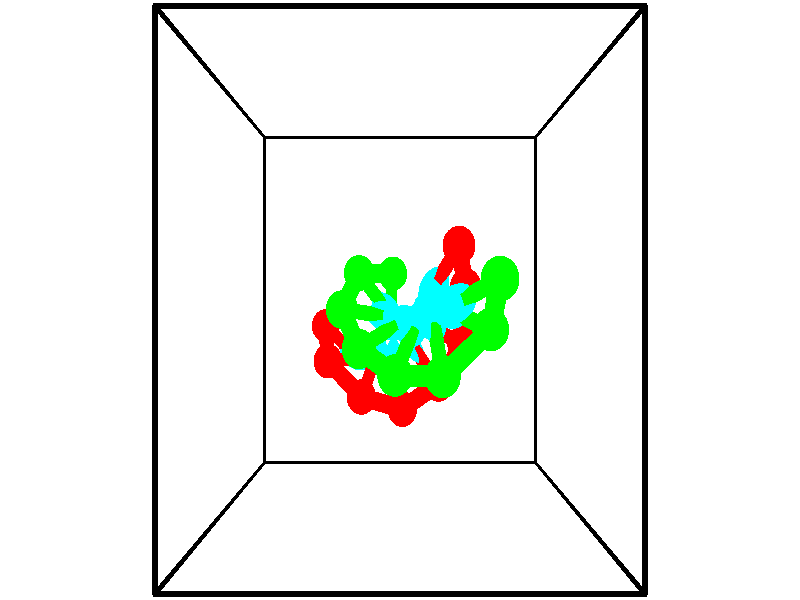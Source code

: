 // switches for output
#declare DRAW_BASES = 1; // possible values are 0, 1; only relevant for DNA ribbons
#declare DRAW_BASES_TYPE = 3; // possible values are 1, 2, 3; only relevant for DNA ribbons
#declare DRAW_FOG = 0; // set to 1 to enable fog

#include "colors.inc"

#include "transforms.inc"
background { rgb <1, 1, 1>}

#default {
   normal{
       ripples 0.25
       frequency 0.20
       turbulence 0.2
       lambda 5
   }
	finish {
		phong 0.1
		phong_size 40.
	}
}

// original window dimensions: 1024x640


// camera settings

camera {
	sky <-0, 1, 0>
	up <-0, 1, 0>
	right 1.6 * <1, 0, 0>
	location <2.5, 2.5, 11.1562>
	look_at <2.5, 2.5, 2.5>
	direction <0, 0, -8.6562>
	angle 67.0682
}


# declare cpy_camera_pos = <2.5, 2.5, 11.1562>;
# if (DRAW_FOG = 1)
fog {
	fog_type 2
	up vnormalize(cpy_camera_pos)
	color rgbt<1,1,1,0.3>
	distance 1e-5
	fog_alt 3e-3
	fog_offset 4
}
# end


// LIGHTS

# declare lum = 6;
global_settings {
	ambient_light rgb lum * <0.05, 0.05, 0.05>
	max_trace_level 15
}# declare cpy_direct_light_amount = 0.25;
light_source
{	1000 * <-1, -1, 1>,
	rgb lum * cpy_direct_light_amount
	parallel
}

light_source
{	1000 * <1, 1, -1>,
	rgb lum * cpy_direct_light_amount
	parallel
}

// strand 0

// nucleotide -1

// particle -1
sphere {
	<1.144418, 2.109633, 0.146162> 0.250000
	pigment { color rgbt <1,0,0,0> }
	no_shadow
}
cylinder {
	<1.423973, 1.852348, 0.021048>,  <1.591706, 1.697977, -0.054020>, 0.100000
	pigment { color rgbt <1,0,0,0> }
	no_shadow
}
cylinder {
	<1.423973, 1.852348, 0.021048>,  <1.144418, 2.109633, 0.146162>, 0.100000
	pigment { color rgbt <1,0,0,0> }
	no_shadow
}

// particle -1
sphere {
	<1.423973, 1.852348, 0.021048> 0.100000
	pigment { color rgbt <1,0,0,0> }
	no_shadow
}
sphere {
	0, 1
	scale<0.080000,0.200000,0.300000>
	matrix <0.453224, 0.059965, 0.889378,
		-0.553303, -0.763336, 0.333428,
		0.698888, -0.643213, -0.312783,
		1.633639, 1.659384, -0.072787>
	pigment { color rgbt <0,1,1,0> }
	no_shadow
}
cylinder {
	<1.240703, 1.608782, 0.596953>,  <1.144418, 2.109633, 0.146162>, 0.130000
	pigment { color rgbt <1,0,0,0> }
	no_shadow
}

// nucleotide -1

// particle -1
sphere {
	<1.240703, 1.608782, 0.596953> 0.250000
	pigment { color rgbt <1,0,0,0> }
	no_shadow
}
cylinder {
	<1.589268, 1.628548, 0.401729>,  <1.798406, 1.640407, 0.284595>, 0.100000
	pigment { color rgbt <1,0,0,0> }
	no_shadow
}
cylinder {
	<1.589268, 1.628548, 0.401729>,  <1.240703, 1.608782, 0.596953>, 0.100000
	pigment { color rgbt <1,0,0,0> }
	no_shadow
}

// particle -1
sphere {
	<1.589268, 1.628548, 0.401729> 0.100000
	pigment { color rgbt <1,0,0,0> }
	no_shadow
}
sphere {
	0, 1
	scale<0.080000,0.200000,0.300000>
	matrix <0.476235, 0.153407, 0.865833,
		0.117655, -0.986927, 0.110149,
		0.871411, 0.049413, -0.488059,
		1.850691, 1.643372, 0.255312>
	pigment { color rgbt <0,1,1,0> }
	no_shadow
}
cylinder {
	<1.843582, 1.124682, 0.877219>,  <1.240703, 1.608782, 0.596953>, 0.130000
	pigment { color rgbt <1,0,0,0> }
	no_shadow
}

// nucleotide -1

// particle -1
sphere {
	<1.843582, 1.124682, 0.877219> 0.250000
	pigment { color rgbt <1,0,0,0> }
	no_shadow
}
cylinder {
	<1.984619, 1.452560, 0.696652>,  <2.069242, 1.649287, 0.588312>, 0.100000
	pigment { color rgbt <1,0,0,0> }
	no_shadow
}
cylinder {
	<1.984619, 1.452560, 0.696652>,  <1.843582, 1.124682, 0.877219>, 0.100000
	pigment { color rgbt <1,0,0,0> }
	no_shadow
}

// particle -1
sphere {
	<1.984619, 1.452560, 0.696652> 0.100000
	pigment { color rgbt <1,0,0,0> }
	no_shadow
}
sphere {
	0, 1
	scale<0.080000,0.200000,0.300000>
	matrix <0.624887, 0.152835, 0.765609,
		0.696559, -0.552033, -0.458329,
		0.352593, 0.819696, -0.451417,
		2.090397, 1.698469, 0.561227>
	pigment { color rgbt <0,1,1,0> }
	no_shadow
}
cylinder {
	<2.539124, 0.960123, 0.926293>,  <1.843582, 1.124682, 0.877219>, 0.130000
	pigment { color rgbt <1,0,0,0> }
	no_shadow
}

// nucleotide -1

// particle -1
sphere {
	<2.539124, 0.960123, 0.926293> 0.250000
	pigment { color rgbt <1,0,0,0> }
	no_shadow
}
cylinder {
	<2.471321, 1.353889, 0.907572>,  <2.430640, 1.590150, 0.896339>, 0.100000
	pigment { color rgbt <1,0,0,0> }
	no_shadow
}
cylinder {
	<2.471321, 1.353889, 0.907572>,  <2.539124, 0.960123, 0.926293>, 0.100000
	pigment { color rgbt <1,0,0,0> }
	no_shadow
}

// particle -1
sphere {
	<2.471321, 1.353889, 0.907572> 0.100000
	pigment { color rgbt <1,0,0,0> }
	no_shadow
}
sphere {
	0, 1
	scale<0.080000,0.200000,0.300000>
	matrix <0.716888, 0.155750, 0.679569,
		0.676269, 0.081639, -0.732117,
		-0.169507, 0.984417, -0.046803,
		2.420469, 1.649215, 0.893531>
	pigment { color rgbt <0,1,1,0> }
	no_shadow
}
cylinder {
	<3.133165, 1.349842, 1.166496>,  <2.539124, 0.960123, 0.926293>, 0.130000
	pigment { color rgbt <1,0,0,0> }
	no_shadow
}

// nucleotide -1

// particle -1
sphere {
	<3.133165, 1.349842, 1.166496> 0.250000
	pigment { color rgbt <1,0,0,0> }
	no_shadow
}
cylinder {
	<2.877396, 1.656464, 1.190272>,  <2.723934, 1.840437, 1.204537>, 0.100000
	pigment { color rgbt <1,0,0,0> }
	no_shadow
}
cylinder {
	<2.877396, 1.656464, 1.190272>,  <3.133165, 1.349842, 1.166496>, 0.100000
	pigment { color rgbt <1,0,0,0> }
	no_shadow
}

// particle -1
sphere {
	<2.877396, 1.656464, 1.190272> 0.100000
	pigment { color rgbt <1,0,0,0> }
	no_shadow
}
sphere {
	0, 1
	scale<0.080000,0.200000,0.300000>
	matrix <0.624097, 0.472328, 0.622421,
		0.449045, 0.435086, -0.780422,
		-0.639422, 0.766555, 0.059440,
		2.685569, 1.886430, 1.208104>
	pigment { color rgbt <0,1,1,0> }
	no_shadow
}
cylinder {
	<3.525327, 1.905543, 1.259933>,  <3.133165, 1.349842, 1.166496>, 0.130000
	pigment { color rgbt <1,0,0,0> }
	no_shadow
}

// nucleotide -1

// particle -1
sphere {
	<3.525327, 1.905543, 1.259933> 0.250000
	pigment { color rgbt <1,0,0,0> }
	no_shadow
}
cylinder {
	<3.168026, 2.054474, 1.360708>,  <2.953645, 2.143832, 1.421174>, 0.100000
	pigment { color rgbt <1,0,0,0> }
	no_shadow
}
cylinder {
	<3.168026, 2.054474, 1.360708>,  <3.525327, 1.905543, 1.259933>, 0.100000
	pigment { color rgbt <1,0,0,0> }
	no_shadow
}

// particle -1
sphere {
	<3.168026, 2.054474, 1.360708> 0.100000
	pigment { color rgbt <1,0,0,0> }
	no_shadow
}
sphere {
	0, 1
	scale<0.080000,0.200000,0.300000>
	matrix <0.425827, 0.521085, 0.739690,
		0.144126, 0.768012, -0.624007,
		-0.893252, 0.372327, 0.251938,
		2.900050, 2.166172, 1.436290>
	pigment { color rgbt <0,1,1,0> }
	no_shadow
}
cylinder {
	<3.552735, 2.676759, 1.457260>,  <3.525327, 1.905543, 1.259933>, 0.130000
	pigment { color rgbt <1,0,0,0> }
	no_shadow
}

// nucleotide -1

// particle -1
sphere {
	<3.552735, 2.676759, 1.457260> 0.250000
	pigment { color rgbt <1,0,0,0> }
	no_shadow
}
cylinder {
	<3.221344, 2.543343, 1.637205>,  <3.022509, 2.463293, 1.745171>, 0.100000
	pigment { color rgbt <1,0,0,0> }
	no_shadow
}
cylinder {
	<3.221344, 2.543343, 1.637205>,  <3.552735, 2.676759, 1.457260>, 0.100000
	pigment { color rgbt <1,0,0,0> }
	no_shadow
}

// particle -1
sphere {
	<3.221344, 2.543343, 1.637205> 0.100000
	pigment { color rgbt <1,0,0,0> }
	no_shadow
}
sphere {
	0, 1
	scale<0.080000,0.200000,0.300000>
	matrix <0.313277, 0.389823, 0.865965,
		-0.464200, 0.858365, -0.218469,
		-0.828478, -0.333540, 0.449861,
		2.972800, 2.443281, 1.772163>
	pigment { color rgbt <0,1,1,0> }
	no_shadow
}
cylinder {
	<3.401655, 3.194162, 1.931652>,  <3.552735, 2.676759, 1.457260>, 0.130000
	pigment { color rgbt <1,0,0,0> }
	no_shadow
}

// nucleotide -1

// particle -1
sphere {
	<3.401655, 3.194162, 1.931652> 0.250000
	pigment { color rgbt <1,0,0,0> }
	no_shadow
}
cylinder {
	<3.175785, 2.888145, 2.055494>,  <3.040263, 2.704536, 2.129799>, 0.100000
	pigment { color rgbt <1,0,0,0> }
	no_shadow
}
cylinder {
	<3.175785, 2.888145, 2.055494>,  <3.401655, 3.194162, 1.931652>, 0.100000
	pigment { color rgbt <1,0,0,0> }
	no_shadow
}

// particle -1
sphere {
	<3.175785, 2.888145, 2.055494> 0.100000
	pigment { color rgbt <1,0,0,0> }
	no_shadow
}
sphere {
	0, 1
	scale<0.080000,0.200000,0.300000>
	matrix <0.198876, 0.237949, 0.950699,
		-0.800994, 0.598409, 0.017785,
		-0.564674, -0.765041, 0.309605,
		3.006383, 2.658633, 2.148375>
	pigment { color rgbt <0,1,1,0> }
	no_shadow
}
// strand 1

// nucleotide -1

// particle -1
sphere {
	<3.805697, 2.730934, 3.271297> 0.250000
	pigment { color rgbt <0,1,0,0> }
	no_shadow
}
cylinder {
	<3.465454, 2.577354, 3.414991>,  <3.261308, 2.485207, 3.501208>, 0.100000
	pigment { color rgbt <0,1,0,0> }
	no_shadow
}
cylinder {
	<3.465454, 2.577354, 3.414991>,  <3.805697, 2.730934, 3.271297>, 0.100000
	pigment { color rgbt <0,1,0,0> }
	no_shadow
}

// particle -1
sphere {
	<3.465454, 2.577354, 3.414991> 0.100000
	pigment { color rgbt <0,1,0,0> }
	no_shadow
}
sphere {
	0, 1
	scale<0.080000,0.200000,0.300000>
	matrix <-0.323122, -0.157282, -0.933196,
		0.414800, -0.909861, 0.009723,
		-0.850608, -0.383948, 0.359236,
		3.210272, 2.462170, 3.522762>
	pigment { color rgbt <0,1,1,0> }
	no_shadow
}
cylinder {
	<3.746967, 2.161752, 2.857082>,  <3.805697, 2.730934, 3.271297>, 0.130000
	pigment { color rgbt <0,1,0,0> }
	no_shadow
}

// nucleotide -1

// particle -1
sphere {
	<3.746967, 2.161752, 2.857082> 0.250000
	pigment { color rgbt <0,1,0,0> }
	no_shadow
}
cylinder {
	<3.400467, 2.293495, 3.007355>,  <3.192567, 2.372541, 3.097518>, 0.100000
	pigment { color rgbt <0,1,0,0> }
	no_shadow
}
cylinder {
	<3.400467, 2.293495, 3.007355>,  <3.746967, 2.161752, 2.857082>, 0.100000
	pigment { color rgbt <0,1,0,0> }
	no_shadow
}

// particle -1
sphere {
	<3.400467, 2.293495, 3.007355> 0.100000
	pigment { color rgbt <0,1,0,0> }
	no_shadow
}
sphere {
	0, 1
	scale<0.080000,0.200000,0.300000>
	matrix <-0.387488, 0.031770, -0.921327,
		-0.315380, -0.943671, 0.100101,
		-0.866250, 0.329357, 0.375681,
		3.140592, 2.392302, 3.120059>
	pigment { color rgbt <0,1,1,0> }
	no_shadow
}
cylinder {
	<3.095047, 1.612378, 2.747381>,  <3.746967, 2.161752, 2.857082>, 0.130000
	pigment { color rgbt <0,1,0,0> }
	no_shadow
}

// nucleotide -1

// particle -1
sphere {
	<3.095047, 1.612378, 2.747381> 0.250000
	pigment { color rgbt <0,1,0,0> }
	no_shadow
}
cylinder {
	<3.017319, 2.003166, 2.712128>,  <2.970681, 2.237639, 2.690976>, 0.100000
	pigment { color rgbt <0,1,0,0> }
	no_shadow
}
cylinder {
	<3.017319, 2.003166, 2.712128>,  <3.095047, 1.612378, 2.747381>, 0.100000
	pigment { color rgbt <0,1,0,0> }
	no_shadow
}

// particle -1
sphere {
	<3.017319, 2.003166, 2.712128> 0.100000
	pigment { color rgbt <0,1,0,0> }
	no_shadow
}
sphere {
	0, 1
	scale<0.080000,0.200000,0.300000>
	matrix <-0.270021, -0.139649, -0.952674,
		-0.943042, -0.161328, 0.290939,
		-0.194322, 0.976971, -0.088133,
		2.959022, 2.296257, 2.685688>
	pigment { color rgbt <0,1,1,0> }
	no_shadow
}
cylinder {
	<2.428419, 1.610355, 2.612843>,  <3.095047, 1.612378, 2.747381>, 0.130000
	pigment { color rgbt <0,1,0,0> }
	no_shadow
}

// nucleotide -1

// particle -1
sphere {
	<2.428419, 1.610355, 2.612843> 0.250000
	pigment { color rgbt <0,1,0,0> }
	no_shadow
}
cylinder {
	<2.595497, 1.944954, 2.470969>,  <2.695744, 2.145713, 2.385844>, 0.100000
	pigment { color rgbt <0,1,0,0> }
	no_shadow
}
cylinder {
	<2.595497, 1.944954, 2.470969>,  <2.428419, 1.610355, 2.612843>, 0.100000
	pigment { color rgbt <0,1,0,0> }
	no_shadow
}

// particle -1
sphere {
	<2.595497, 1.944954, 2.470969> 0.100000
	pigment { color rgbt <0,1,0,0> }
	no_shadow
}
sphere {
	0, 1
	scale<0.080000,0.200000,0.300000>
	matrix <-0.391247, -0.186730, -0.901142,
		-0.820034, 0.515173, 0.249281,
		0.417696, 0.836498, -0.354685,
		2.720806, 2.195903, 2.364563>
	pigment { color rgbt <0,1,1,0> }
	no_shadow
}
cylinder {
	<1.886906, 1.894264, 2.199493>,  <2.428419, 1.610355, 2.612843>, 0.130000
	pigment { color rgbt <0,1,0,0> }
	no_shadow
}

// nucleotide -1

// particle -1
sphere {
	<1.886906, 1.894264, 2.199493> 0.250000
	pigment { color rgbt <0,1,0,0> }
	no_shadow
}
cylinder {
	<2.226784, 2.076355, 2.093071>,  <2.430711, 2.185610, 2.029218>, 0.100000
	pigment { color rgbt <0,1,0,0> }
	no_shadow
}
cylinder {
	<2.226784, 2.076355, 2.093071>,  <1.886906, 1.894264, 2.199493>, 0.100000
	pigment { color rgbt <0,1,0,0> }
	no_shadow
}

// particle -1
sphere {
	<2.226784, 2.076355, 2.093071> 0.100000
	pigment { color rgbt <0,1,0,0> }
	no_shadow
}
sphere {
	0, 1
	scale<0.080000,0.200000,0.300000>
	matrix <-0.257258, -0.082531, -0.962812,
		-0.460257, 0.886542, 0.046985,
		0.849695, 0.455228, -0.266055,
		2.481692, 2.212924, 2.013254>
	pigment { color rgbt <0,1,1,0> }
	no_shadow
}
cylinder {
	<1.595789, 2.376475, 1.742430>,  <1.886906, 1.894264, 2.199493>, 0.130000
	pigment { color rgbt <0,1,0,0> }
	no_shadow
}

// nucleotide -1

// particle -1
sphere {
	<1.595789, 2.376475, 1.742430> 0.250000
	pigment { color rgbt <0,1,0,0> }
	no_shadow
}
cylinder {
	<1.987160, 2.326935, 1.676287>,  <2.221982, 2.297211, 1.636601>, 0.100000
	pigment { color rgbt <0,1,0,0> }
	no_shadow
}
cylinder {
	<1.987160, 2.326935, 1.676287>,  <1.595789, 2.376475, 1.742430>, 0.100000
	pigment { color rgbt <0,1,0,0> }
	no_shadow
}

// particle -1
sphere {
	<1.987160, 2.326935, 1.676287> 0.100000
	pigment { color rgbt <0,1,0,0> }
	no_shadow
}
sphere {
	0, 1
	scale<0.080000,0.200000,0.300000>
	matrix <-0.170840, -0.034963, -0.984678,
		0.116170, 0.991685, -0.055368,
		0.978426, -0.123850, -0.165358,
		2.280688, 2.289780, 1.626680>
	pigment { color rgbt <0,1,1,0> }
	no_shadow
}
cylinder {
	<1.820750, 2.870013, 1.160749>,  <1.595789, 2.376475, 1.742430>, 0.130000
	pigment { color rgbt <0,1,0,0> }
	no_shadow
}

// nucleotide -1

// particle -1
sphere {
	<1.820750, 2.870013, 1.160749> 0.250000
	pigment { color rgbt <0,1,0,0> }
	no_shadow
}
cylinder {
	<2.086960, 2.571884, 1.176609>,  <2.246686, 2.393007, 1.186124>, 0.100000
	pigment { color rgbt <0,1,0,0> }
	no_shadow
}
cylinder {
	<2.086960, 2.571884, 1.176609>,  <1.820750, 2.870013, 1.160749>, 0.100000
	pigment { color rgbt <0,1,0,0> }
	no_shadow
}

// particle -1
sphere {
	<2.086960, 2.571884, 1.176609> 0.100000
	pigment { color rgbt <0,1,0,0> }
	no_shadow
}
sphere {
	0, 1
	scale<0.080000,0.200000,0.300000>
	matrix <-0.191067, -0.221480, -0.956264,
		0.721506, 0.628842, -0.289807,
		0.665525, -0.745322, 0.039648,
		2.286617, 2.348288, 1.188503>
	pigment { color rgbt <0,1,1,0> }
	no_shadow
}
cylinder {
	<2.374297, 2.882332, 0.611895>,  <1.820750, 2.870013, 1.160749>, 0.130000
	pigment { color rgbt <0,1,0,0> }
	no_shadow
}

// nucleotide -1

// particle -1
sphere {
	<2.374297, 2.882332, 0.611895> 0.250000
	pigment { color rgbt <0,1,0,0> }
	no_shadow
}
cylinder {
	<2.344315, 2.502357, 0.733224>,  <2.326325, 2.274373, 0.806021>, 0.100000
	pigment { color rgbt <0,1,0,0> }
	no_shadow
}
cylinder {
	<2.344315, 2.502357, 0.733224>,  <2.374297, 2.882332, 0.611895>, 0.100000
	pigment { color rgbt <0,1,0,0> }
	no_shadow
}

// particle -1
sphere {
	<2.344315, 2.502357, 0.733224> 0.100000
	pigment { color rgbt <0,1,0,0> }
	no_shadow
}
sphere {
	0, 1
	scale<0.080000,0.200000,0.300000>
	matrix <-0.301252, -0.268394, -0.914993,
		0.950594, -0.159961, -0.266052,
		-0.074956, -0.949935, 0.303322,
		2.321828, 2.217377, 0.824221>
	pigment { color rgbt <0,1,1,0> }
	no_shadow
}
// box output
cylinder {
	<0.000000, 0.000000, 0.000000>,  <5.000000, 0.000000, 0.000000>, 0.025000
	pigment { color rgbt <0,0,0,0> }
	no_shadow
}
cylinder {
	<0.000000, 0.000000, 0.000000>,  <0.000000, 5.000000, 0.000000>, 0.025000
	pigment { color rgbt <0,0,0,0> }
	no_shadow
}
cylinder {
	<0.000000, 0.000000, 0.000000>,  <0.000000, 0.000000, 5.000000>, 0.025000
	pigment { color rgbt <0,0,0,0> }
	no_shadow
}
cylinder {
	<5.000000, 5.000000, 5.000000>,  <0.000000, 5.000000, 5.000000>, 0.025000
	pigment { color rgbt <0,0,0,0> }
	no_shadow
}
cylinder {
	<5.000000, 5.000000, 5.000000>,  <5.000000, 0.000000, 5.000000>, 0.025000
	pigment { color rgbt <0,0,0,0> }
	no_shadow
}
cylinder {
	<5.000000, 5.000000, 5.000000>,  <5.000000, 5.000000, 0.000000>, 0.025000
	pigment { color rgbt <0,0,0,0> }
	no_shadow
}
cylinder {
	<0.000000, 0.000000, 5.000000>,  <0.000000, 5.000000, 5.000000>, 0.025000
	pigment { color rgbt <0,0,0,0> }
	no_shadow
}
cylinder {
	<0.000000, 0.000000, 5.000000>,  <5.000000, 0.000000, 5.000000>, 0.025000
	pigment { color rgbt <0,0,0,0> }
	no_shadow
}
cylinder {
	<5.000000, 5.000000, 0.000000>,  <0.000000, 5.000000, 0.000000>, 0.025000
	pigment { color rgbt <0,0,0,0> }
	no_shadow
}
cylinder {
	<5.000000, 5.000000, 0.000000>,  <5.000000, 0.000000, 0.000000>, 0.025000
	pigment { color rgbt <0,0,0,0> }
	no_shadow
}
cylinder {
	<5.000000, 0.000000, 5.000000>,  <5.000000, 0.000000, 0.000000>, 0.025000
	pigment { color rgbt <0,0,0,0> }
	no_shadow
}
cylinder {
	<0.000000, 5.000000, 0.000000>,  <0.000000, 5.000000, 5.000000>, 0.025000
	pigment { color rgbt <0,0,0,0> }
	no_shadow
}
// end of box output
